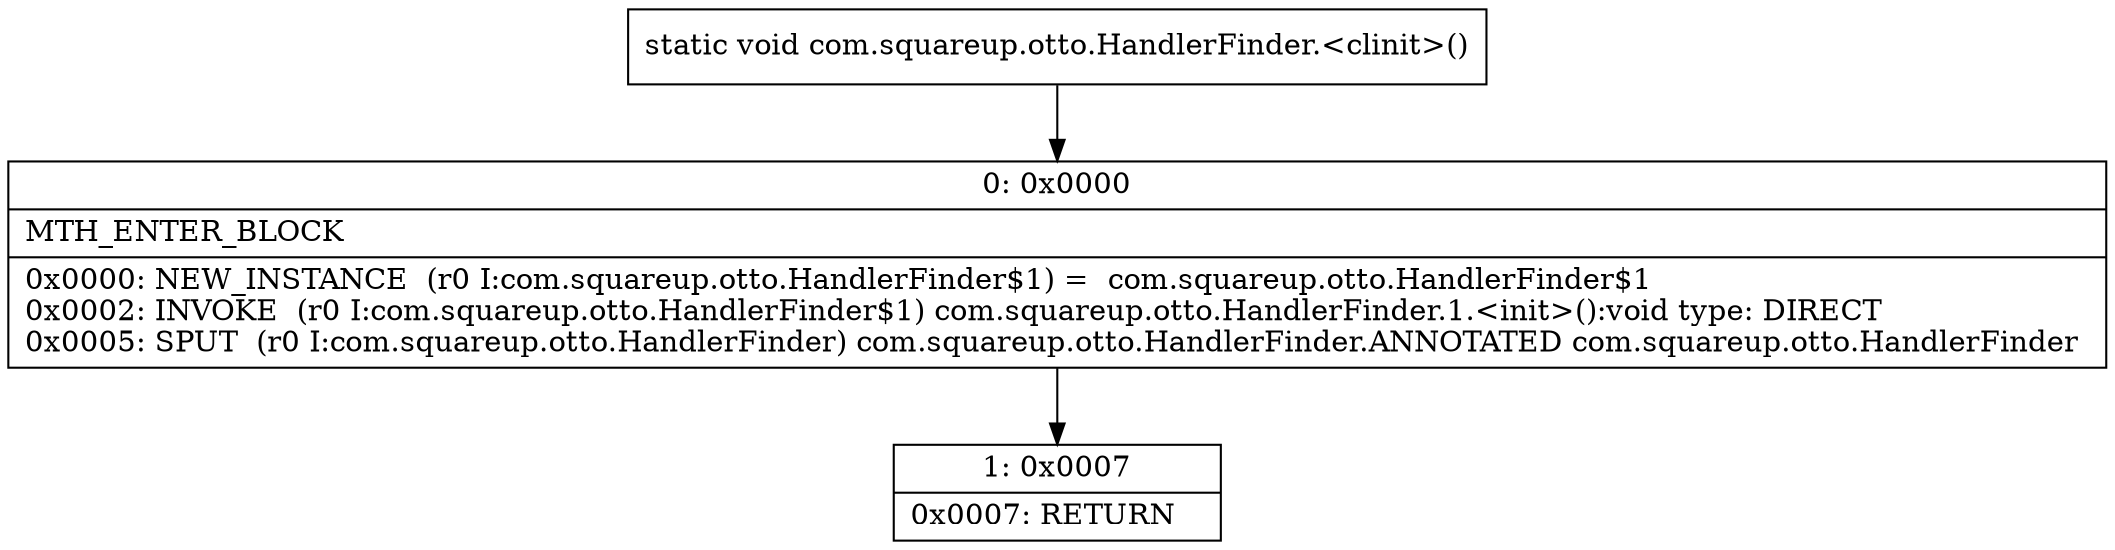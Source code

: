 digraph "CFG forcom.squareup.otto.HandlerFinder.\<clinit\>()V" {
Node_0 [shape=record,label="{0\:\ 0x0000|MTH_ENTER_BLOCK\l|0x0000: NEW_INSTANCE  (r0 I:com.squareup.otto.HandlerFinder$1) =  com.squareup.otto.HandlerFinder$1 \l0x0002: INVOKE  (r0 I:com.squareup.otto.HandlerFinder$1) com.squareup.otto.HandlerFinder.1.\<init\>():void type: DIRECT \l0x0005: SPUT  (r0 I:com.squareup.otto.HandlerFinder) com.squareup.otto.HandlerFinder.ANNOTATED com.squareup.otto.HandlerFinder \l}"];
Node_1 [shape=record,label="{1\:\ 0x0007|0x0007: RETURN   \l}"];
MethodNode[shape=record,label="{static void com.squareup.otto.HandlerFinder.\<clinit\>() }"];
MethodNode -> Node_0;
Node_0 -> Node_1;
}

